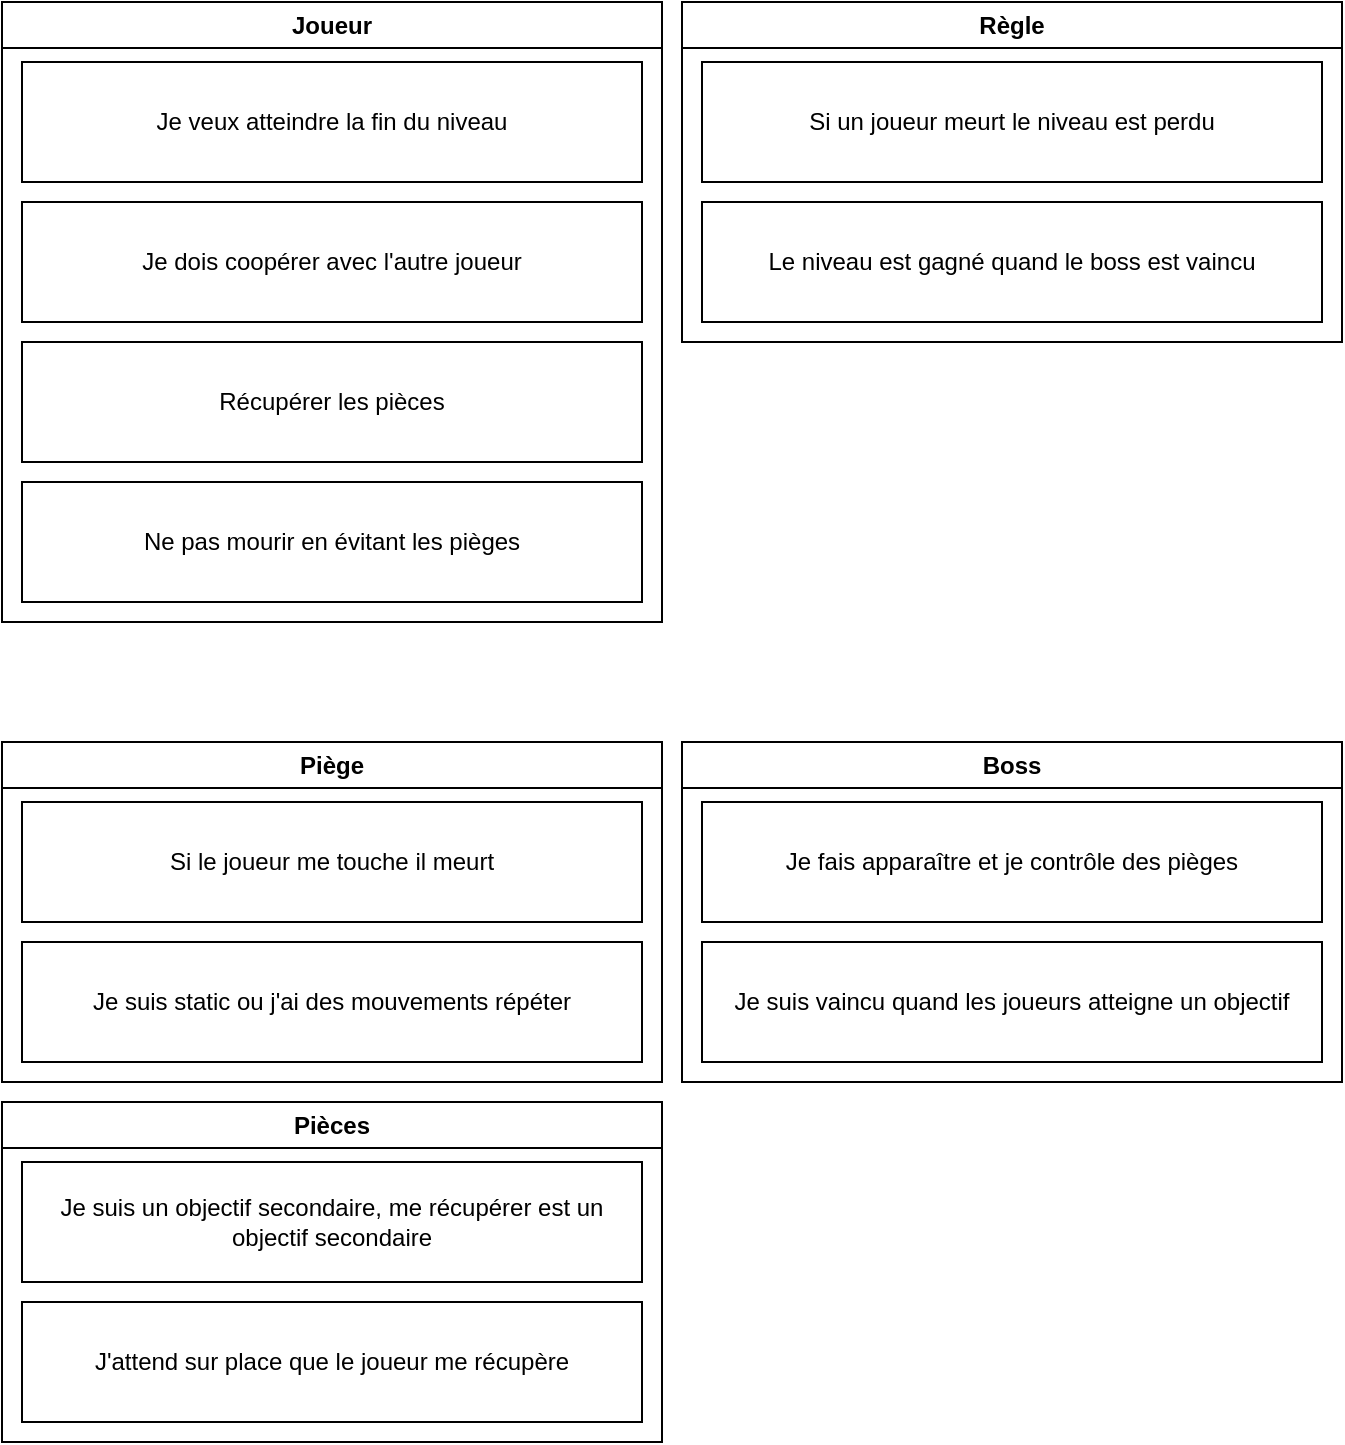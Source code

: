 <mxfile version="26.2.10">
  <diagram name="Page-1" id="lQxP0xsn9dwh4Z7V78RF">
    <mxGraphModel dx="2068" dy="1192" grid="1" gridSize="10" guides="1" tooltips="1" connect="1" arrows="1" fold="1" page="1" pageScale="1" pageWidth="827" pageHeight="1169" math="0" shadow="0">
      <root>
        <mxCell id="0" />
        <mxCell id="1" parent="0" />
        <mxCell id="nghysB6f6jKF5T_F9axY-2" value="Joueur" style="swimlane;whiteSpace=wrap;html=1;" vertex="1" parent="1">
          <mxGeometry x="10" y="20" width="330" height="310" as="geometry" />
        </mxCell>
        <mxCell id="nghysB6f6jKF5T_F9axY-3" value="Je veux atteindre la fin du niveau" style="rounded=0;whiteSpace=wrap;html=1;" vertex="1" parent="nghysB6f6jKF5T_F9axY-2">
          <mxGeometry x="10" y="30" width="310" height="60" as="geometry" />
        </mxCell>
        <mxCell id="nghysB6f6jKF5T_F9axY-6" value="Je dois coopérer avec l&#39;autre joueur" style="rounded=0;whiteSpace=wrap;html=1;" vertex="1" parent="nghysB6f6jKF5T_F9axY-2">
          <mxGeometry x="10" y="100" width="310" height="60" as="geometry" />
        </mxCell>
        <mxCell id="nghysB6f6jKF5T_F9axY-7" value="Récupérer les pièces" style="rounded=0;whiteSpace=wrap;html=1;" vertex="1" parent="nghysB6f6jKF5T_F9axY-2">
          <mxGeometry x="10" y="170" width="310" height="60" as="geometry" />
        </mxCell>
        <mxCell id="nghysB6f6jKF5T_F9axY-8" value="Ne pas mourir en évitant les pièges" style="rounded=0;whiteSpace=wrap;html=1;" vertex="1" parent="nghysB6f6jKF5T_F9axY-2">
          <mxGeometry x="10" y="240" width="310" height="60" as="geometry" />
        </mxCell>
        <mxCell id="nghysB6f6jKF5T_F9axY-9" value="Règle" style="swimlane;whiteSpace=wrap;html=1;" vertex="1" parent="1">
          <mxGeometry x="350" y="20" width="330" height="170" as="geometry" />
        </mxCell>
        <mxCell id="nghysB6f6jKF5T_F9axY-10" value="Si un joueur meurt le niveau est perdu" style="rounded=0;whiteSpace=wrap;html=1;" vertex="1" parent="nghysB6f6jKF5T_F9axY-9">
          <mxGeometry x="10" y="30" width="310" height="60" as="geometry" />
        </mxCell>
        <mxCell id="nghysB6f6jKF5T_F9axY-11" value="Le niveau est gagné quand le boss est vaincu" style="rounded=0;whiteSpace=wrap;html=1;" vertex="1" parent="nghysB6f6jKF5T_F9axY-9">
          <mxGeometry x="10" y="100" width="310" height="60" as="geometry" />
        </mxCell>
        <mxCell id="nghysB6f6jKF5T_F9axY-14" value="Piège" style="swimlane;whiteSpace=wrap;html=1;" vertex="1" parent="1">
          <mxGeometry x="10" y="390" width="330" height="170" as="geometry" />
        </mxCell>
        <mxCell id="nghysB6f6jKF5T_F9axY-15" value="Si le joueur me touche il meurt" style="rounded=0;whiteSpace=wrap;html=1;" vertex="1" parent="nghysB6f6jKF5T_F9axY-14">
          <mxGeometry x="10" y="30" width="310" height="60" as="geometry" />
        </mxCell>
        <mxCell id="nghysB6f6jKF5T_F9axY-16" value="Je suis static ou j&#39;ai des mouvements répéter" style="rounded=0;whiteSpace=wrap;html=1;" vertex="1" parent="nghysB6f6jKF5T_F9axY-14">
          <mxGeometry x="10" y="100" width="310" height="60" as="geometry" />
        </mxCell>
        <mxCell id="nghysB6f6jKF5T_F9axY-17" value="Boss" style="swimlane;whiteSpace=wrap;html=1;" vertex="1" parent="1">
          <mxGeometry x="350" y="390" width="330" height="170" as="geometry" />
        </mxCell>
        <mxCell id="nghysB6f6jKF5T_F9axY-18" value="Je fais apparaître et je contrôle des pièges" style="rounded=0;whiteSpace=wrap;html=1;" vertex="1" parent="nghysB6f6jKF5T_F9axY-17">
          <mxGeometry x="10" y="30" width="310" height="60" as="geometry" />
        </mxCell>
        <mxCell id="nghysB6f6jKF5T_F9axY-19" value="Je suis vaincu quand les joueurs atteigne un objectif" style="rounded=0;whiteSpace=wrap;html=1;" vertex="1" parent="nghysB6f6jKF5T_F9axY-17">
          <mxGeometry x="10" y="100" width="310" height="60" as="geometry" />
        </mxCell>
        <mxCell id="nghysB6f6jKF5T_F9axY-20" value="Pièces" style="swimlane;whiteSpace=wrap;html=1;" vertex="1" parent="1">
          <mxGeometry x="10" y="570" width="330" height="170" as="geometry" />
        </mxCell>
        <mxCell id="nghysB6f6jKF5T_F9axY-21" value="Je suis un objectif secondaire, me récupérer est un objectif secondaire" style="rounded=0;whiteSpace=wrap;html=1;" vertex="1" parent="nghysB6f6jKF5T_F9axY-20">
          <mxGeometry x="10" y="30" width="310" height="60" as="geometry" />
        </mxCell>
        <mxCell id="nghysB6f6jKF5T_F9axY-22" value="J&#39;attend sur place que le joueur me récupère" style="rounded=0;whiteSpace=wrap;html=1;" vertex="1" parent="nghysB6f6jKF5T_F9axY-20">
          <mxGeometry x="10" y="100" width="310" height="60" as="geometry" />
        </mxCell>
      </root>
    </mxGraphModel>
  </diagram>
</mxfile>
